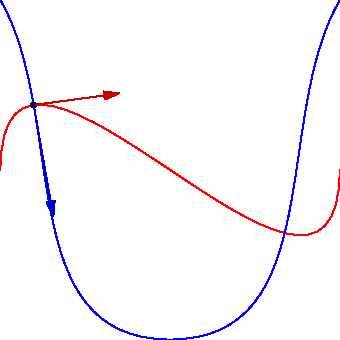 size(6cm,0);

path p = (0,0){up} .. (2cm,0){up};
path q = (0,1cm){dir(-60)}..(1cm,-1cm)..{dir(60)}(2cm,1cm);

draw(p, red);
draw(q, blue);
dot(intersectionpoint(p,q));
draw(point(p, intersect(p,q)[0])--postcontrol(p, intersect(p,q)[0]), .8red,Arrow);
draw(point(q, intersect(p,q)[1])--postcontrol(q, intersect(p,q)[1]), .8blue,Arrow);
